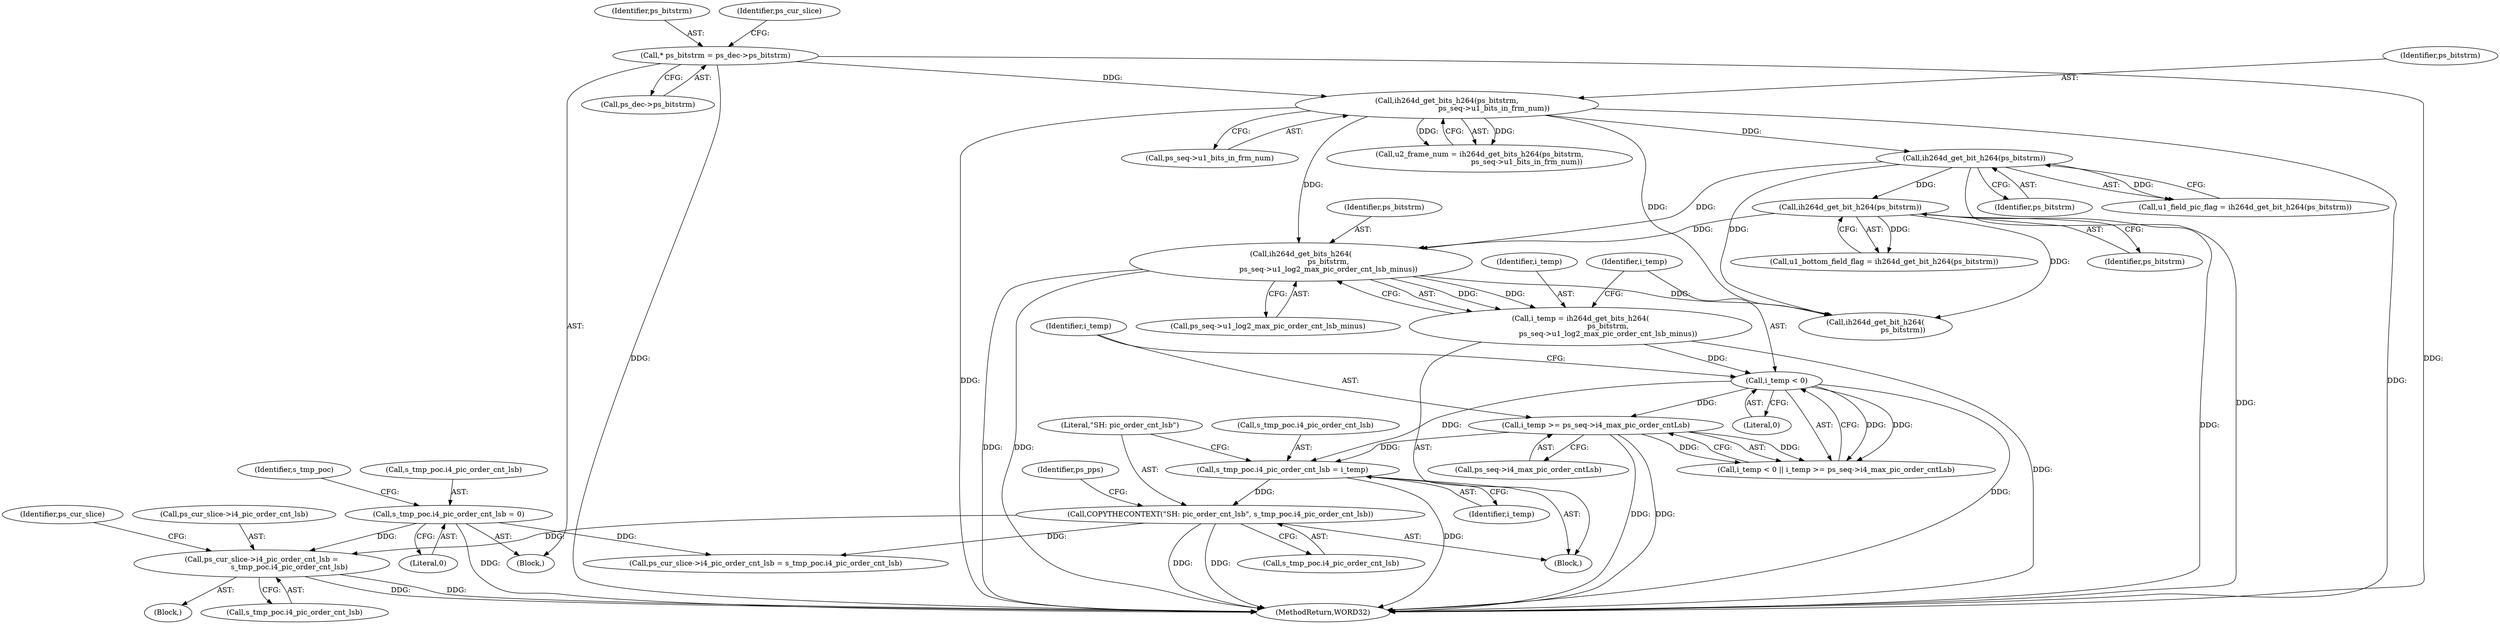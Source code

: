 digraph "0_Android_494561291a503840f385fbcd11d9bc5f4dc502b8_2@pointer" {
"1001064" [label="(Call,ps_cur_slice->i4_pic_order_cnt_lsb =\n                        s_tmp_poc.i4_pic_order_cnt_lsb)"];
"1000723" [label="(Call,s_tmp_poc.i4_pic_order_cnt_lsb = 0)"];
"1000767" [label="(Call,COPYTHECONTEXT(\"SH: pic_order_cnt_lsb\", s_tmp_poc.i4_pic_order_cnt_lsb))"];
"1000762" [label="(Call,s_tmp_poc.i4_pic_order_cnt_lsb = i_temp)"];
"1000752" [label="(Call,i_temp < 0)"];
"1000743" [label="(Call,i_temp = ih264d_get_bits_h264(\n                        ps_bitstrm,\n                        ps_seq->u1_log2_max_pic_order_cnt_lsb_minus))"];
"1000745" [label="(Call,ih264d_get_bits_h264(\n                        ps_bitstrm,\n                        ps_seq->u1_log2_max_pic_order_cnt_lsb_minus))"];
"1000650" [label="(Call,ih264d_get_bit_h264(ps_bitstrm))"];
"1000630" [label="(Call,ih264d_get_bit_h264(ps_bitstrm))"];
"1000461" [label="(Call,ih264d_get_bits_h264(ps_bitstrm,\n                                         ps_seq->u1_bits_in_frm_num))"];
"1000162" [label="(Call,* ps_bitstrm = ps_dec->ps_bitstrm)"];
"1000755" [label="(Call,i_temp >= ps_seq->i4_max_pic_order_cntLsb)"];
"1000160" [label="(Block,)"];
"1000630" [label="(Call,ih264d_get_bit_h264(ps_bitstrm))"];
"1000762" [label="(Call,s_tmp_poc.i4_pic_order_cnt_lsb = i_temp)"];
"1000755" [label="(Call,i_temp >= ps_seq->i4_max_pic_order_cntLsb)"];
"1000459" [label="(Call,u2_frame_num = ih264d_get_bits_h264(ps_bitstrm,\n                                         ps_seq->u1_bits_in_frm_num))"];
"1000723" [label="(Call,s_tmp_poc.i4_pic_order_cnt_lsb = 0)"];
"1000768" [label="(Literal,\"SH: pic_order_cnt_lsb\")"];
"1000461" [label="(Call,ih264d_get_bits_h264(ps_bitstrm,\n                                         ps_seq->u1_bits_in_frm_num))"];
"1000651" [label="(Identifier,ps_bitstrm)"];
"1001065" [label="(Call,ps_cur_slice->i4_pic_order_cnt_lsb)"];
"1000163" [label="(Identifier,ps_bitstrm)"];
"1000745" [label="(Call,ih264d_get_bits_h264(\n                        ps_bitstrm,\n                        ps_seq->u1_log2_max_pic_order_cnt_lsb_minus))"];
"1000753" [label="(Identifier,i_temp)"];
"1000162" [label="(Call,* ps_bitstrm = ps_dec->ps_bitstrm)"];
"1000730" [label="(Identifier,s_tmp_poc)"];
"1000727" [label="(Literal,0)"];
"1000754" [label="(Literal,0)"];
"1001036" [label="(Block,)"];
"1000724" [label="(Call,s_tmp_poc.i4_pic_order_cnt_lsb)"];
"1000751" [label="(Call,i_temp < 0 || i_temp >= ps_seq->i4_max_pic_order_cntLsb)"];
"1000747" [label="(Call,ps_seq->u1_log2_max_pic_order_cnt_lsb_minus)"];
"1001527" [label="(Call,ps_cur_slice->i4_pic_order_cnt_lsb = s_tmp_poc.i4_pic_order_cnt_lsb)"];
"1000628" [label="(Call,u1_field_pic_flag = ih264d_get_bit_h264(ps_bitstrm))"];
"1000776" [label="(Identifier,ps_pps)"];
"1000648" [label="(Call,u1_bottom_field_flag = ih264d_get_bit_h264(ps_bitstrm))"];
"1000742" [label="(Block,)"];
"1001073" [label="(Identifier,ps_cur_slice)"];
"1000767" [label="(Call,COPYTHECONTEXT(\"SH: pic_order_cnt_lsb\", s_tmp_poc.i4_pic_order_cnt_lsb))"];
"1000763" [label="(Call,s_tmp_poc.i4_pic_order_cnt_lsb)"];
"1000650" [label="(Call,ih264d_get_bit_h264(ps_bitstrm))"];
"1000164" [label="(Call,ps_dec->ps_bitstrm)"];
"1001064" [label="(Call,ps_cur_slice->i4_pic_order_cnt_lsb =\n                        s_tmp_poc.i4_pic_order_cnt_lsb)"];
"1000769" [label="(Call,s_tmp_poc.i4_pic_order_cnt_lsb)"];
"1000631" [label="(Identifier,ps_bitstrm)"];
"1000752" [label="(Call,i_temp < 0)"];
"1000462" [label="(Identifier,ps_bitstrm)"];
"1002619" [label="(MethodReturn,WORD32)"];
"1000746" [label="(Identifier,ps_bitstrm)"];
"1000756" [label="(Identifier,i_temp)"];
"1001580" [label="(Call,ih264d_get_bit_h264(\n                        ps_bitstrm))"];
"1001068" [label="(Call,s_tmp_poc.i4_pic_order_cnt_lsb)"];
"1000463" [label="(Call,ps_seq->u1_bits_in_frm_num)"];
"1000743" [label="(Call,i_temp = ih264d_get_bits_h264(\n                        ps_bitstrm,\n                        ps_seq->u1_log2_max_pic_order_cnt_lsb_minus))"];
"1000744" [label="(Identifier,i_temp)"];
"1000171" [label="(Identifier,ps_cur_slice)"];
"1000757" [label="(Call,ps_seq->i4_max_pic_order_cntLsb)"];
"1000766" [label="(Identifier,i_temp)"];
"1001064" -> "1001036"  [label="AST: "];
"1001064" -> "1001068"  [label="CFG: "];
"1001065" -> "1001064"  [label="AST: "];
"1001068" -> "1001064"  [label="AST: "];
"1001073" -> "1001064"  [label="CFG: "];
"1001064" -> "1002619"  [label="DDG: "];
"1001064" -> "1002619"  [label="DDG: "];
"1000723" -> "1001064"  [label="DDG: "];
"1000767" -> "1001064"  [label="DDG: "];
"1000723" -> "1000160"  [label="AST: "];
"1000723" -> "1000727"  [label="CFG: "];
"1000724" -> "1000723"  [label="AST: "];
"1000727" -> "1000723"  [label="AST: "];
"1000730" -> "1000723"  [label="CFG: "];
"1000723" -> "1002619"  [label="DDG: "];
"1000723" -> "1001527"  [label="DDG: "];
"1000767" -> "1000742"  [label="AST: "];
"1000767" -> "1000769"  [label="CFG: "];
"1000768" -> "1000767"  [label="AST: "];
"1000769" -> "1000767"  [label="AST: "];
"1000776" -> "1000767"  [label="CFG: "];
"1000767" -> "1002619"  [label="DDG: "];
"1000767" -> "1002619"  [label="DDG: "];
"1000762" -> "1000767"  [label="DDG: "];
"1000767" -> "1001527"  [label="DDG: "];
"1000762" -> "1000742"  [label="AST: "];
"1000762" -> "1000766"  [label="CFG: "];
"1000763" -> "1000762"  [label="AST: "];
"1000766" -> "1000762"  [label="AST: "];
"1000768" -> "1000762"  [label="CFG: "];
"1000762" -> "1002619"  [label="DDG: "];
"1000752" -> "1000762"  [label="DDG: "];
"1000755" -> "1000762"  [label="DDG: "];
"1000752" -> "1000751"  [label="AST: "];
"1000752" -> "1000754"  [label="CFG: "];
"1000753" -> "1000752"  [label="AST: "];
"1000754" -> "1000752"  [label="AST: "];
"1000756" -> "1000752"  [label="CFG: "];
"1000751" -> "1000752"  [label="CFG: "];
"1000752" -> "1002619"  [label="DDG: "];
"1000752" -> "1000751"  [label="DDG: "];
"1000752" -> "1000751"  [label="DDG: "];
"1000743" -> "1000752"  [label="DDG: "];
"1000752" -> "1000755"  [label="DDG: "];
"1000743" -> "1000742"  [label="AST: "];
"1000743" -> "1000745"  [label="CFG: "];
"1000744" -> "1000743"  [label="AST: "];
"1000745" -> "1000743"  [label="AST: "];
"1000753" -> "1000743"  [label="CFG: "];
"1000743" -> "1002619"  [label="DDG: "];
"1000745" -> "1000743"  [label="DDG: "];
"1000745" -> "1000743"  [label="DDG: "];
"1000745" -> "1000747"  [label="CFG: "];
"1000746" -> "1000745"  [label="AST: "];
"1000747" -> "1000745"  [label="AST: "];
"1000745" -> "1002619"  [label="DDG: "];
"1000745" -> "1002619"  [label="DDG: "];
"1000650" -> "1000745"  [label="DDG: "];
"1000630" -> "1000745"  [label="DDG: "];
"1000461" -> "1000745"  [label="DDG: "];
"1000745" -> "1001580"  [label="DDG: "];
"1000650" -> "1000648"  [label="AST: "];
"1000650" -> "1000651"  [label="CFG: "];
"1000651" -> "1000650"  [label="AST: "];
"1000648" -> "1000650"  [label="CFG: "];
"1000650" -> "1002619"  [label="DDG: "];
"1000650" -> "1000648"  [label="DDG: "];
"1000630" -> "1000650"  [label="DDG: "];
"1000650" -> "1001580"  [label="DDG: "];
"1000630" -> "1000628"  [label="AST: "];
"1000630" -> "1000631"  [label="CFG: "];
"1000631" -> "1000630"  [label="AST: "];
"1000628" -> "1000630"  [label="CFG: "];
"1000630" -> "1002619"  [label="DDG: "];
"1000630" -> "1000628"  [label="DDG: "];
"1000461" -> "1000630"  [label="DDG: "];
"1000630" -> "1001580"  [label="DDG: "];
"1000461" -> "1000459"  [label="AST: "];
"1000461" -> "1000463"  [label="CFG: "];
"1000462" -> "1000461"  [label="AST: "];
"1000463" -> "1000461"  [label="AST: "];
"1000459" -> "1000461"  [label="CFG: "];
"1000461" -> "1002619"  [label="DDG: "];
"1000461" -> "1002619"  [label="DDG: "];
"1000461" -> "1000459"  [label="DDG: "];
"1000461" -> "1000459"  [label="DDG: "];
"1000162" -> "1000461"  [label="DDG: "];
"1000461" -> "1001580"  [label="DDG: "];
"1000162" -> "1000160"  [label="AST: "];
"1000162" -> "1000164"  [label="CFG: "];
"1000163" -> "1000162"  [label="AST: "];
"1000164" -> "1000162"  [label="AST: "];
"1000171" -> "1000162"  [label="CFG: "];
"1000162" -> "1002619"  [label="DDG: "];
"1000162" -> "1002619"  [label="DDG: "];
"1000755" -> "1000751"  [label="AST: "];
"1000755" -> "1000757"  [label="CFG: "];
"1000756" -> "1000755"  [label="AST: "];
"1000757" -> "1000755"  [label="AST: "];
"1000751" -> "1000755"  [label="CFG: "];
"1000755" -> "1002619"  [label="DDG: "];
"1000755" -> "1002619"  [label="DDG: "];
"1000755" -> "1000751"  [label="DDG: "];
"1000755" -> "1000751"  [label="DDG: "];
}
